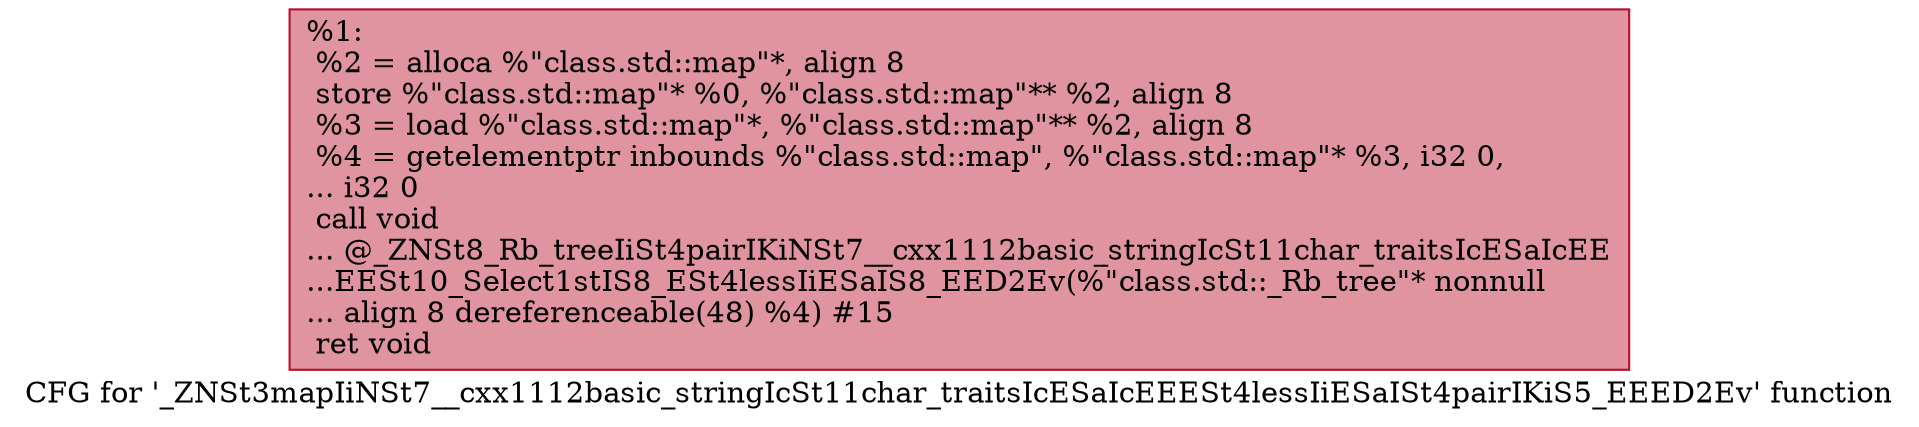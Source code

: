 digraph "CFG for '_ZNSt3mapIiNSt7__cxx1112basic_stringIcSt11char_traitsIcESaIcEEESt4lessIiESaISt4pairIKiS5_EEED2Ev' function" {
	label="CFG for '_ZNSt3mapIiNSt7__cxx1112basic_stringIcSt11char_traitsIcESaIcEEESt4lessIiESaISt4pairIKiS5_EEED2Ev' function";

	Node0x561d2df20800 [shape=record,color="#b70d28ff", style=filled, fillcolor="#b70d2870",label="{%1:\l  %2 = alloca %\"class.std::map\"*, align 8\l  store %\"class.std::map\"* %0, %\"class.std::map\"** %2, align 8\l  %3 = load %\"class.std::map\"*, %\"class.std::map\"** %2, align 8\l  %4 = getelementptr inbounds %\"class.std::map\", %\"class.std::map\"* %3, i32 0,\l... i32 0\l  call void\l... @_ZNSt8_Rb_treeIiSt4pairIKiNSt7__cxx1112basic_stringIcSt11char_traitsIcESaIcEE\l...EESt10_Select1stIS8_ESt4lessIiESaIS8_EED2Ev(%\"class.std::_Rb_tree\"* nonnull\l... align 8 dereferenceable(48) %4) #15\l  ret void\l}"];
}
